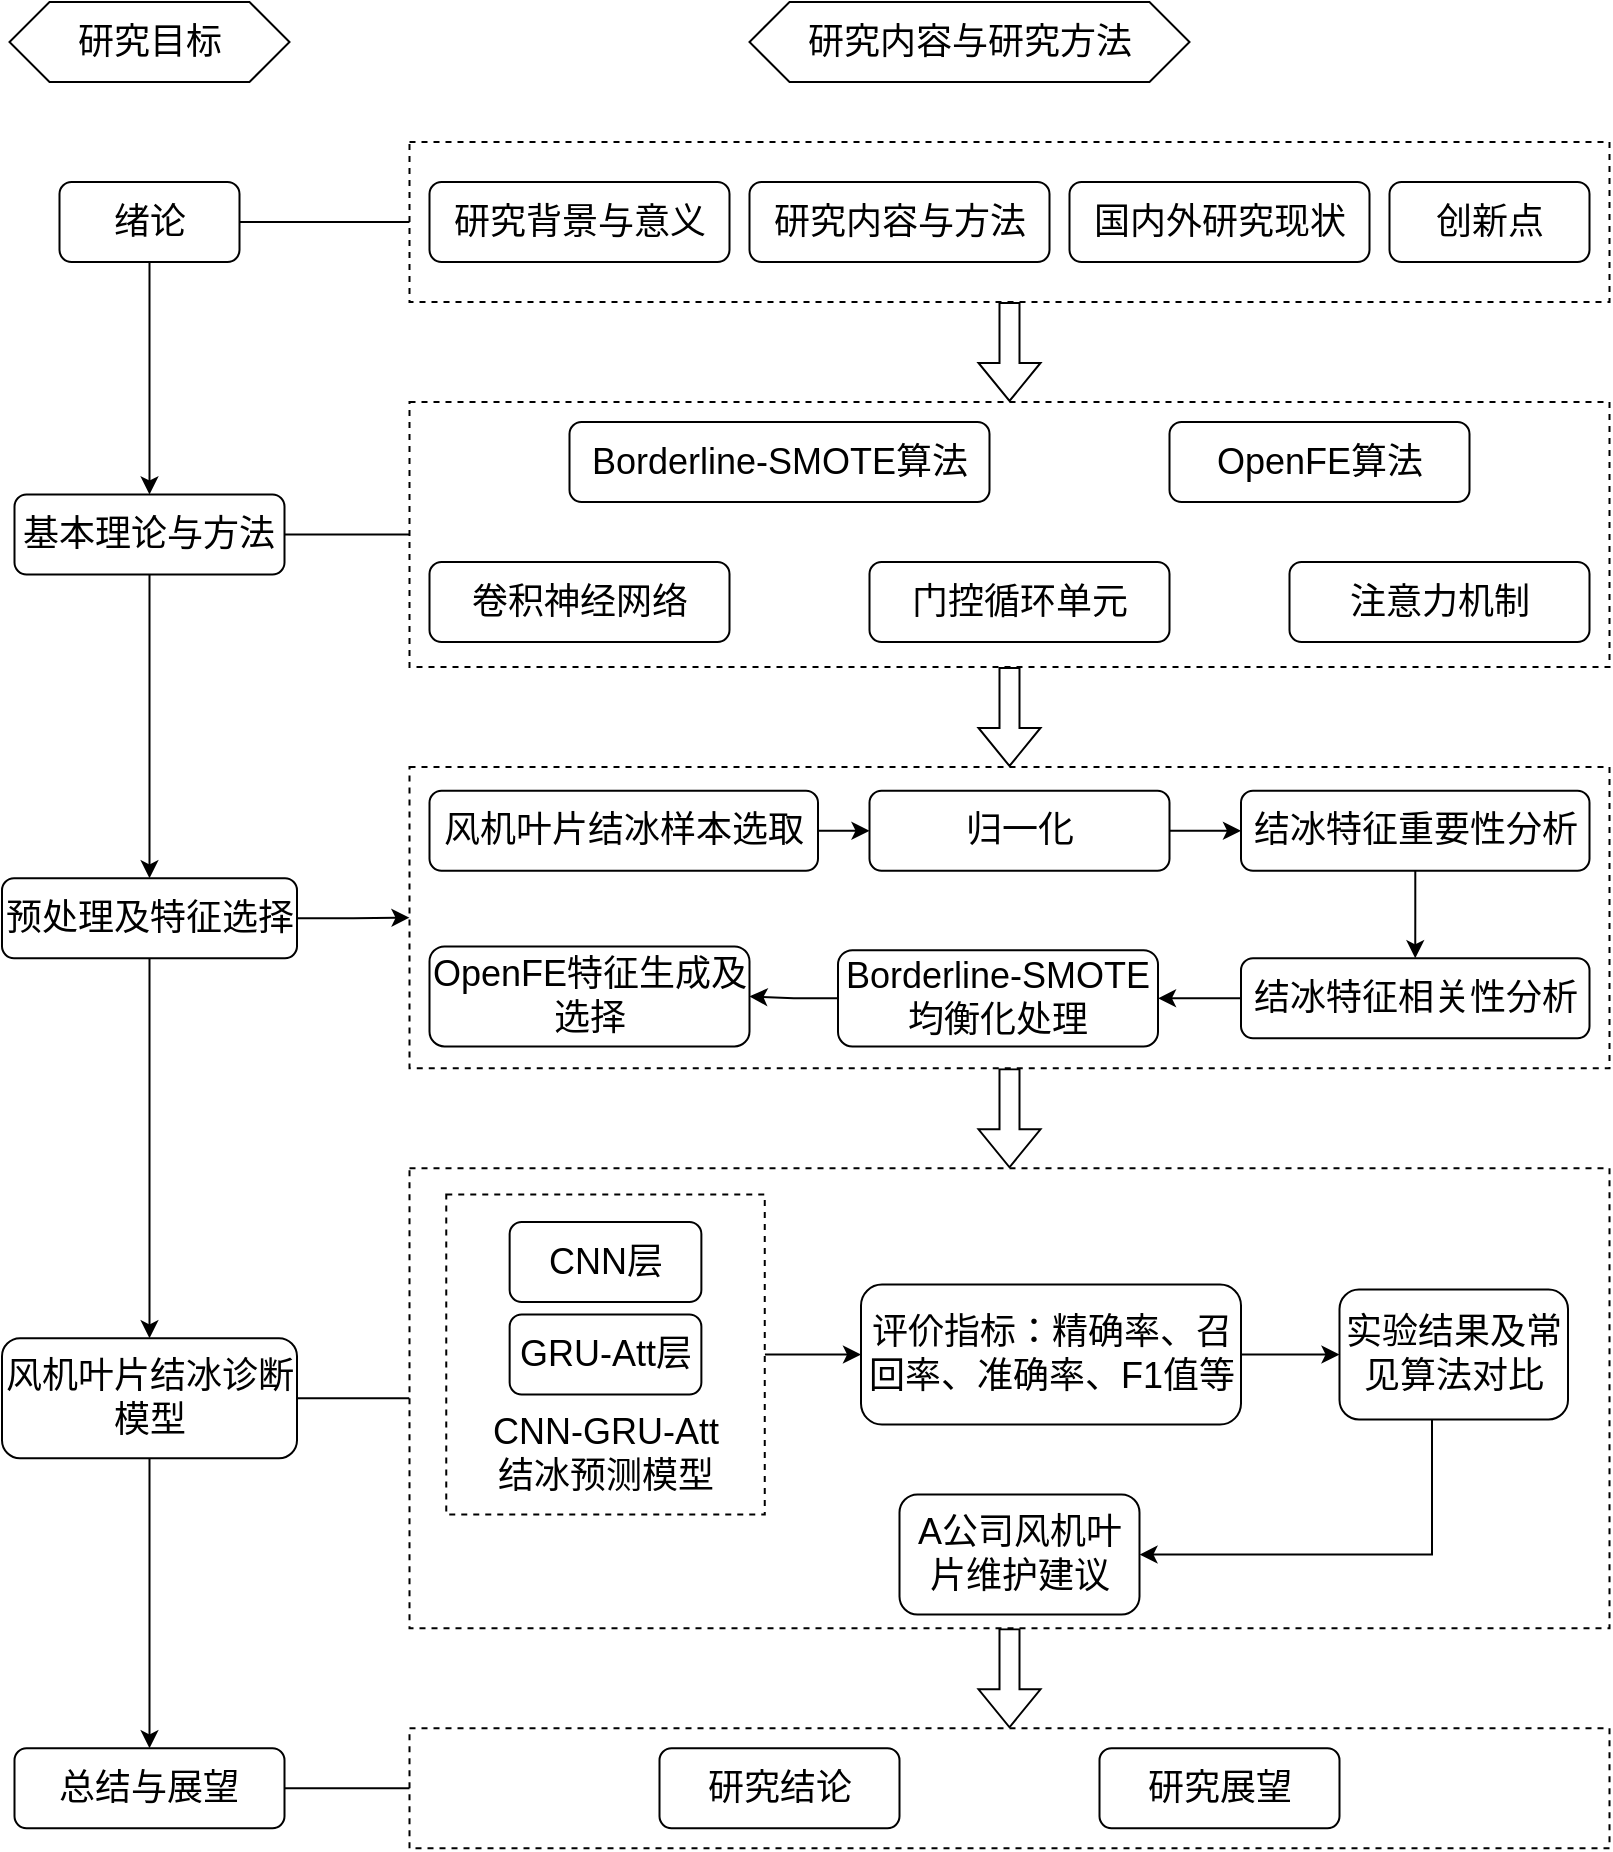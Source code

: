 <mxfile version="22.1.0" type="github">
  <diagram name="第 1 页" id="ljXyr0XeKPO4Yniennvs">
    <mxGraphModel dx="1157" dy="669" grid="1" gridSize="10" guides="1" tooltips="1" connect="1" arrows="1" fold="1" page="1" pageScale="1" pageWidth="827" pageHeight="1169" math="0" shadow="0">
      <root>
        <mxCell id="0" />
        <mxCell id="1" parent="0" />
        <mxCell id="XqUrLJ2Mr0zsrhPto2ir-20" style="edgeStyle=orthogonalEdgeStyle;rounded=0;orthogonalLoop=1;jettySize=auto;html=1;entryX=0.5;entryY=0;entryDx=0;entryDy=0;shape=flexArrow;" parent="1" source="XqUrLJ2Mr0zsrhPto2ir-3" target="FvBfCpJyxH-kdppGqNGc-41" edge="1">
          <mxGeometry relative="1" as="geometry" />
        </mxCell>
        <mxCell id="XqUrLJ2Mr0zsrhPto2ir-3" value="" style="rounded=0;whiteSpace=wrap;html=1;dashed=1;" parent="1" vertex="1">
          <mxGeometry x="215.75" y="412.5" width="600" height="150.63" as="geometry" />
        </mxCell>
        <mxCell id="FvBfCpJyxH-kdppGqNGc-45" style="edgeStyle=orthogonalEdgeStyle;rounded=0;orthogonalLoop=1;jettySize=auto;html=1;shape=flexArrow;" parent="1" source="FvBfCpJyxH-kdppGqNGc-41" target="FvBfCpJyxH-kdppGqNGc-37" edge="1">
          <mxGeometry relative="1" as="geometry" />
        </mxCell>
        <mxCell id="FvBfCpJyxH-kdppGqNGc-57" style="edgeStyle=orthogonalEdgeStyle;rounded=0;orthogonalLoop=1;jettySize=auto;html=1;entryX=1;entryY=0.5;entryDx=0;entryDy=0;endArrow=none;endFill=0;" parent="1" source="FvBfCpJyxH-kdppGqNGc-41" target="FvBfCpJyxH-kdppGqNGc-23" edge="1">
          <mxGeometry relative="1" as="geometry" />
        </mxCell>
        <mxCell id="FvBfCpJyxH-kdppGqNGc-41" value="" style="rounded=0;whiteSpace=wrap;html=1;dashed=1;" parent="1" vertex="1">
          <mxGeometry x="215.75" y="613.13" width="600" height="230" as="geometry" />
        </mxCell>
        <mxCell id="XqUrLJ2Mr0zsrhPto2ir-11" style="edgeStyle=orthogonalEdgeStyle;rounded=0;orthogonalLoop=1;jettySize=auto;html=1;" parent="1" source="FvBfCpJyxH-kdppGqNGc-38" target="FvBfCpJyxH-kdppGqNGc-26" edge="1">
          <mxGeometry relative="1" as="geometry" />
        </mxCell>
        <mxCell id="FvBfCpJyxH-kdppGqNGc-38" value="" style="rounded=0;whiteSpace=wrap;html=1;dashed=1;" parent="1" vertex="1">
          <mxGeometry x="234.13" y="626.26" width="159.25" height="160" as="geometry" />
        </mxCell>
        <mxCell id="FvBfCpJyxH-kdppGqNGc-37" value="" style="rounded=0;whiteSpace=wrap;html=1;dashed=1;" parent="1" vertex="1">
          <mxGeometry x="215.75" y="893.13" width="600" height="60" as="geometry" />
        </mxCell>
        <mxCell id="XqUrLJ2Mr0zsrhPto2ir-19" style="edgeStyle=orthogonalEdgeStyle;rounded=0;orthogonalLoop=1;jettySize=auto;html=1;entryX=0.5;entryY=0;entryDx=0;entryDy=0;shape=flexArrow;" parent="1" source="FvBfCpJyxH-kdppGqNGc-35" target="XqUrLJ2Mr0zsrhPto2ir-3" edge="1">
          <mxGeometry relative="1" as="geometry" />
        </mxCell>
        <mxCell id="FvBfCpJyxH-kdppGqNGc-35" value="" style="rounded=0;whiteSpace=wrap;html=1;dashed=1;" parent="1" vertex="1">
          <mxGeometry x="215.75" y="230" width="600" height="132.5" as="geometry" />
        </mxCell>
        <mxCell id="FvBfCpJyxH-kdppGqNGc-46" style="edgeStyle=orthogonalEdgeStyle;rounded=0;orthogonalLoop=1;jettySize=auto;html=1;entryX=0.5;entryY=0;entryDx=0;entryDy=0;shape=flexArrow;" parent="1" source="FvBfCpJyxH-kdppGqNGc-34" target="FvBfCpJyxH-kdppGqNGc-35" edge="1">
          <mxGeometry relative="1" as="geometry" />
        </mxCell>
        <mxCell id="FvBfCpJyxH-kdppGqNGc-34" value="" style="rounded=0;whiteSpace=wrap;html=1;dashed=1;" parent="1" vertex="1">
          <mxGeometry x="215.75" y="100" width="600" height="80" as="geometry" />
        </mxCell>
        <mxCell id="FvBfCpJyxH-kdppGqNGc-2" value="&lt;font style=&quot;font-size: 18px;&quot;&gt;研究目标&lt;/font&gt;" style="shape=hexagon;perimeter=hexagonPerimeter2;whiteSpace=wrap;html=1;fixedSize=1;" parent="1" vertex="1">
          <mxGeometry x="15.75" y="30" width="140" height="40" as="geometry" />
        </mxCell>
        <mxCell id="FvBfCpJyxH-kdppGqNGc-3" value="&lt;font style=&quot;font-size: 18px;&quot;&gt;研究内容与研究方法&lt;/font&gt;" style="shape=hexagon;perimeter=hexagonPerimeter2;whiteSpace=wrap;html=1;fixedSize=1;" parent="1" vertex="1">
          <mxGeometry x="385.75" y="30" width="220" height="40" as="geometry" />
        </mxCell>
        <mxCell id="FvBfCpJyxH-kdppGqNGc-47" style="edgeStyle=orthogonalEdgeStyle;rounded=0;orthogonalLoop=1;jettySize=auto;html=1;entryX=0.5;entryY=0;entryDx=0;entryDy=0;" parent="1" source="FvBfCpJyxH-kdppGqNGc-4" target="FvBfCpJyxH-kdppGqNGc-9" edge="1">
          <mxGeometry relative="1" as="geometry" />
        </mxCell>
        <mxCell id="FvBfCpJyxH-kdppGqNGc-51" style="edgeStyle=orthogonalEdgeStyle;rounded=0;orthogonalLoop=1;jettySize=auto;html=1;entryX=0;entryY=0.5;entryDx=0;entryDy=0;endArrow=none;endFill=0;" parent="1" source="FvBfCpJyxH-kdppGqNGc-4" target="FvBfCpJyxH-kdppGqNGc-34" edge="1">
          <mxGeometry relative="1" as="geometry" />
        </mxCell>
        <mxCell id="FvBfCpJyxH-kdppGqNGc-4" value="&lt;font style=&quot;font-size: 18px;&quot;&gt;绪论&lt;/font&gt;" style="rounded=1;whiteSpace=wrap;html=1;" parent="1" vertex="1">
          <mxGeometry x="40.75" y="120" width="90" height="40" as="geometry" />
        </mxCell>
        <mxCell id="FvBfCpJyxH-kdppGqNGc-5" value="&lt;font style=&quot;font-size: 18px;&quot;&gt;研究背景与意义&lt;/font&gt;" style="rounded=1;whiteSpace=wrap;html=1;" parent="1" vertex="1">
          <mxGeometry x="225.75" y="120" width="150" height="40" as="geometry" />
        </mxCell>
        <mxCell id="FvBfCpJyxH-kdppGqNGc-6" value="&lt;font style=&quot;font-size: 18px;&quot;&gt;研究内容与方法&lt;/font&gt;" style="rounded=1;whiteSpace=wrap;html=1;" parent="1" vertex="1">
          <mxGeometry x="385.75" y="120" width="150" height="40" as="geometry" />
        </mxCell>
        <mxCell id="FvBfCpJyxH-kdppGqNGc-7" value="&lt;font style=&quot;font-size: 18px;&quot;&gt;国内外研究现状&lt;/font&gt;" style="rounded=1;whiteSpace=wrap;html=1;" parent="1" vertex="1">
          <mxGeometry x="545.75" y="120" width="150" height="40" as="geometry" />
        </mxCell>
        <mxCell id="FvBfCpJyxH-kdppGqNGc-8" value="&lt;font style=&quot;font-size: 18px;&quot;&gt;创新点&lt;/font&gt;" style="rounded=1;whiteSpace=wrap;html=1;" parent="1" vertex="1">
          <mxGeometry x="705.75" y="120" width="100" height="40" as="geometry" />
        </mxCell>
        <mxCell id="FvBfCpJyxH-kdppGqNGc-48" style="edgeStyle=orthogonalEdgeStyle;rounded=0;orthogonalLoop=1;jettySize=auto;html=1;entryX=0.5;entryY=0;entryDx=0;entryDy=0;" parent="1" source="FvBfCpJyxH-kdppGqNGc-9" target="FvBfCpJyxH-kdppGqNGc-16" edge="1">
          <mxGeometry relative="1" as="geometry" />
        </mxCell>
        <mxCell id="FvBfCpJyxH-kdppGqNGc-52" style="edgeStyle=orthogonalEdgeStyle;rounded=0;orthogonalLoop=1;jettySize=auto;html=1;entryX=0;entryY=0.5;entryDx=0;entryDy=0;endArrow=none;endFill=0;" parent="1" source="FvBfCpJyxH-kdppGqNGc-9" target="FvBfCpJyxH-kdppGqNGc-35" edge="1">
          <mxGeometry relative="1" as="geometry" />
        </mxCell>
        <mxCell id="FvBfCpJyxH-kdppGqNGc-9" value="&lt;font style=&quot;font-size: 18px;&quot;&gt;基本理论与方法&lt;/font&gt;" style="rounded=1;whiteSpace=wrap;html=1;" parent="1" vertex="1">
          <mxGeometry x="18.25" y="276.25" width="135" height="40" as="geometry" />
        </mxCell>
        <mxCell id="FvBfCpJyxH-kdppGqNGc-10" value="&lt;font style=&quot;font-size: 18px;&quot;&gt;Borderline-SMOTE算法&lt;/font&gt;" style="rounded=1;whiteSpace=wrap;html=1;" parent="1" vertex="1">
          <mxGeometry x="295.75" y="240" width="210" height="40" as="geometry" />
        </mxCell>
        <mxCell id="FvBfCpJyxH-kdppGqNGc-11" value="&lt;font style=&quot;font-size: 18px;&quot;&gt;OpenFE算法&lt;/font&gt;" style="rounded=1;whiteSpace=wrap;html=1;" parent="1" vertex="1">
          <mxGeometry x="595.75" y="240" width="150" height="40" as="geometry" />
        </mxCell>
        <mxCell id="FvBfCpJyxH-kdppGqNGc-12" value="&lt;span style=&quot;font-size: 18px;&quot;&gt;卷积神经网络&lt;/span&gt;" style="rounded=1;whiteSpace=wrap;html=1;" parent="1" vertex="1">
          <mxGeometry x="225.75" y="310" width="150" height="40" as="geometry" />
        </mxCell>
        <mxCell id="FvBfCpJyxH-kdppGqNGc-13" value="&lt;span style=&quot;font-size: 18px;&quot;&gt;门控循环单元&lt;/span&gt;" style="rounded=1;whiteSpace=wrap;html=1;" parent="1" vertex="1">
          <mxGeometry x="445.75" y="310" width="150" height="40" as="geometry" />
        </mxCell>
        <mxCell id="FvBfCpJyxH-kdppGqNGc-14" value="&lt;span style=&quot;font-size: 18px;&quot;&gt;注意力机制&lt;/span&gt;" style="rounded=1;whiteSpace=wrap;html=1;" parent="1" vertex="1">
          <mxGeometry x="655.75" y="310" width="150" height="40" as="geometry" />
        </mxCell>
        <mxCell id="FvBfCpJyxH-kdppGqNGc-49" style="edgeStyle=orthogonalEdgeStyle;rounded=0;orthogonalLoop=1;jettySize=auto;html=1;entryX=0.5;entryY=0;entryDx=0;entryDy=0;" parent="1" source="FvBfCpJyxH-kdppGqNGc-16" target="FvBfCpJyxH-kdppGqNGc-23" edge="1">
          <mxGeometry relative="1" as="geometry" />
        </mxCell>
        <mxCell id="XqUrLJ2Mr0zsrhPto2ir-18" style="edgeStyle=orthogonalEdgeStyle;rounded=0;orthogonalLoop=1;jettySize=auto;html=1;entryX=0;entryY=0.5;entryDx=0;entryDy=0;" parent="1" source="FvBfCpJyxH-kdppGqNGc-16" target="XqUrLJ2Mr0zsrhPto2ir-3" edge="1">
          <mxGeometry relative="1" as="geometry" />
        </mxCell>
        <mxCell id="FvBfCpJyxH-kdppGqNGc-16" value="&lt;font style=&quot;font-size: 18px;&quot;&gt;预处理及特征选择&lt;/font&gt;" style="rounded=1;whiteSpace=wrap;html=1;" parent="1" vertex="1">
          <mxGeometry x="12" y="468.13" width="147.5" height="40" as="geometry" />
        </mxCell>
        <mxCell id="XqUrLJ2Mr0zsrhPto2ir-5" style="edgeStyle=orthogonalEdgeStyle;rounded=0;orthogonalLoop=1;jettySize=auto;html=1;entryX=0;entryY=0.5;entryDx=0;entryDy=0;" parent="1" source="FvBfCpJyxH-kdppGqNGc-17" target="FvBfCpJyxH-kdppGqNGc-18" edge="1">
          <mxGeometry relative="1" as="geometry" />
        </mxCell>
        <mxCell id="FvBfCpJyxH-kdppGqNGc-17" value="&lt;span style=&quot;font-size: 18px;&quot;&gt;风机叶片结冰样本选取&lt;/span&gt;" style="rounded=1;whiteSpace=wrap;html=1;" parent="1" vertex="1">
          <mxGeometry x="225.75" y="424.37" width="194.25" height="40" as="geometry" />
        </mxCell>
        <mxCell id="FvBfCpJyxH-kdppGqNGc-66" style="edgeStyle=orthogonalEdgeStyle;rounded=0;orthogonalLoop=1;jettySize=auto;html=1;" parent="1" source="FvBfCpJyxH-kdppGqNGc-18" target="FvBfCpJyxH-kdppGqNGc-21" edge="1">
          <mxGeometry relative="1" as="geometry" />
        </mxCell>
        <mxCell id="FvBfCpJyxH-kdppGqNGc-18" value="&lt;span style=&quot;font-size: 18px;&quot;&gt;归一化&lt;/span&gt;" style="rounded=1;whiteSpace=wrap;html=1;" parent="1" vertex="1">
          <mxGeometry x="445.75" y="424.37" width="150" height="40" as="geometry" />
        </mxCell>
        <mxCell id="wBBDfRxcmKySTXjbSAyo-2" style="edgeStyle=orthogonalEdgeStyle;rounded=0;orthogonalLoop=1;jettySize=auto;html=1;entryX=1;entryY=0.5;entryDx=0;entryDy=0;" parent="1" source="FvBfCpJyxH-kdppGqNGc-19" target="XqUrLJ2Mr0zsrhPto2ir-1" edge="1">
          <mxGeometry relative="1" as="geometry" />
        </mxCell>
        <mxCell id="FvBfCpJyxH-kdppGqNGc-19" value="&lt;font style=&quot;font-size: 18px;&quot;&gt;结冰特征相关性分析&lt;/font&gt;" style="rounded=1;whiteSpace=wrap;html=1;" parent="1" vertex="1">
          <mxGeometry x="631.5" y="508.13" width="174.25" height="40" as="geometry" />
        </mxCell>
        <mxCell id="FvBfCpJyxH-kdppGqNGc-20" value="&lt;span style=&quot;font-size: 18px;&quot;&gt;OpenFE特征生成及选择&lt;/span&gt;" style="rounded=1;whiteSpace=wrap;html=1;" parent="1" vertex="1">
          <mxGeometry x="225.75" y="502.2" width="160" height="50" as="geometry" />
        </mxCell>
        <mxCell id="FvBfCpJyxH-kdppGqNGc-67" style="edgeStyle=orthogonalEdgeStyle;rounded=0;orthogonalLoop=1;jettySize=auto;html=1;entryX=0.5;entryY=0;entryDx=0;entryDy=0;" parent="1" source="FvBfCpJyxH-kdppGqNGc-21" target="FvBfCpJyxH-kdppGqNGc-19" edge="1">
          <mxGeometry relative="1" as="geometry" />
        </mxCell>
        <mxCell id="FvBfCpJyxH-kdppGqNGc-21" value="&lt;font style=&quot;font-size: 18px;&quot;&gt;结冰特征重要性分析&lt;/font&gt;" style="rounded=1;whiteSpace=wrap;html=1;" parent="1" vertex="1">
          <mxGeometry x="631.5" y="424.37" width="174.25" height="40" as="geometry" />
        </mxCell>
        <mxCell id="FvBfCpJyxH-kdppGqNGc-50" style="edgeStyle=orthogonalEdgeStyle;rounded=0;orthogonalLoop=1;jettySize=auto;html=1;entryX=0.5;entryY=0;entryDx=0;entryDy=0;" parent="1" source="FvBfCpJyxH-kdppGqNGc-23" target="FvBfCpJyxH-kdppGqNGc-29" edge="1">
          <mxGeometry relative="1" as="geometry" />
        </mxCell>
        <mxCell id="FvBfCpJyxH-kdppGqNGc-23" value="&lt;font style=&quot;font-size: 18px;&quot;&gt;风机叶片结冰诊断模型&lt;/font&gt;" style="rounded=1;whiteSpace=wrap;html=1;" parent="1" vertex="1">
          <mxGeometry x="12" y="698.13" width="147.5" height="60" as="geometry" />
        </mxCell>
        <mxCell id="FvBfCpJyxH-kdppGqNGc-25" value="&lt;span style=&quot;font-size: 18px;&quot;&gt;GRU-Att层&lt;/span&gt;" style="rounded=1;whiteSpace=wrap;html=1;" parent="1" vertex="1">
          <mxGeometry x="265.82" y="686.26" width="95.87" height="40" as="geometry" />
        </mxCell>
        <mxCell id="XqUrLJ2Mr0zsrhPto2ir-12" style="edgeStyle=orthogonalEdgeStyle;rounded=0;orthogonalLoop=1;jettySize=auto;html=1;entryX=0;entryY=0.5;entryDx=0;entryDy=0;" parent="1" source="FvBfCpJyxH-kdppGqNGc-26" target="FvBfCpJyxH-kdppGqNGc-27" edge="1">
          <mxGeometry relative="1" as="geometry" />
        </mxCell>
        <mxCell id="FvBfCpJyxH-kdppGqNGc-26" value="&lt;span style=&quot;font-size: 18px;&quot;&gt;评价指标：精确率、召回率、准确率、F1值等&lt;/span&gt;" style="rounded=1;whiteSpace=wrap;html=1;" parent="1" vertex="1">
          <mxGeometry x="441.5" y="671.26" width="190" height="70" as="geometry" />
        </mxCell>
        <mxCell id="XqUrLJ2Mr0zsrhPto2ir-13" style="edgeStyle=orthogonalEdgeStyle;rounded=0;orthogonalLoop=1;jettySize=auto;html=1;entryX=1;entryY=0.5;entryDx=0;entryDy=0;" parent="1" source="FvBfCpJyxH-kdppGqNGc-27" target="XqUrLJ2Mr0zsrhPto2ir-10" edge="1">
          <mxGeometry relative="1" as="geometry">
            <Array as="points">
              <mxPoint x="727" y="806.26" />
            </Array>
          </mxGeometry>
        </mxCell>
        <mxCell id="FvBfCpJyxH-kdppGqNGc-27" value="&lt;span style=&quot;font-size: 18px;&quot;&gt;实验结果及常见算法对比&lt;/span&gt;" style="rounded=1;whiteSpace=wrap;html=1;" parent="1" vertex="1">
          <mxGeometry x="680.75" y="673.76" width="114.25" height="65" as="geometry" />
        </mxCell>
        <mxCell id="FvBfCpJyxH-kdppGqNGc-55" style="edgeStyle=orthogonalEdgeStyle;rounded=0;orthogonalLoop=1;jettySize=auto;html=1;entryX=0;entryY=0.5;entryDx=0;entryDy=0;endArrow=none;endFill=0;" parent="1" source="FvBfCpJyxH-kdppGqNGc-29" target="FvBfCpJyxH-kdppGqNGc-37" edge="1">
          <mxGeometry relative="1" as="geometry" />
        </mxCell>
        <mxCell id="FvBfCpJyxH-kdppGqNGc-29" value="&lt;font style=&quot;font-size: 18px;&quot;&gt;总结与展望&lt;/font&gt;" style="rounded=1;whiteSpace=wrap;html=1;" parent="1" vertex="1">
          <mxGeometry x="18.25" y="903.13" width="135" height="40" as="geometry" />
        </mxCell>
        <mxCell id="FvBfCpJyxH-kdppGqNGc-30" value="&lt;span style=&quot;font-size: 18px;&quot;&gt;研究结论&lt;/span&gt;" style="rounded=1;whiteSpace=wrap;html=1;" parent="1" vertex="1">
          <mxGeometry x="340.75" y="903.13" width="120" height="40" as="geometry" />
        </mxCell>
        <mxCell id="FvBfCpJyxH-kdppGqNGc-33" value="&lt;span style=&quot;font-size: 18px;&quot;&gt;研究展望&lt;/span&gt;" style="rounded=1;whiteSpace=wrap;html=1;" parent="1" vertex="1">
          <mxGeometry x="560.75" y="903.13" width="120" height="40" as="geometry" />
        </mxCell>
        <mxCell id="wBBDfRxcmKySTXjbSAyo-3" style="edgeStyle=orthogonalEdgeStyle;rounded=0;orthogonalLoop=1;jettySize=auto;html=1;" parent="1" source="XqUrLJ2Mr0zsrhPto2ir-1" target="FvBfCpJyxH-kdppGqNGc-20" edge="1">
          <mxGeometry relative="1" as="geometry" />
        </mxCell>
        <mxCell id="XqUrLJ2Mr0zsrhPto2ir-1" value="&lt;font style=&quot;font-size: 18px;&quot;&gt;Borderline-SMOTE均衡化处理&lt;/font&gt;" style="rounded=1;whiteSpace=wrap;html=1;" parent="1" vertex="1">
          <mxGeometry x="430" y="504.07" width="160" height="48.13" as="geometry" />
        </mxCell>
        <mxCell id="XqUrLJ2Mr0zsrhPto2ir-8" value="&lt;span style=&quot;font-size: 18px;&quot;&gt;CNN层&lt;/span&gt;" style="rounded=1;whiteSpace=wrap;html=1;" parent="1" vertex="1">
          <mxGeometry x="265.82" y="640" width="95.87" height="40" as="geometry" />
        </mxCell>
        <mxCell id="XqUrLJ2Mr0zsrhPto2ir-9" value="&lt;span style=&quot;font-size: 18px;&quot;&gt;CNN-GRU-Att结冰预测模型&lt;/span&gt;" style="rounded=1;whiteSpace=wrap;html=1;opacity=0;" parent="1" vertex="1">
          <mxGeometry x="247.66" y="736.26" width="132.19" height="40" as="geometry" />
        </mxCell>
        <mxCell id="XqUrLJ2Mr0zsrhPto2ir-10" value="&lt;span style=&quot;font-size: 18px;&quot;&gt;A公司风机叶片维护建议&lt;/span&gt;" style="rounded=1;whiteSpace=wrap;html=1;" parent="1" vertex="1">
          <mxGeometry x="460.75" y="776.26" width="120" height="60" as="geometry" />
        </mxCell>
      </root>
    </mxGraphModel>
  </diagram>
</mxfile>
